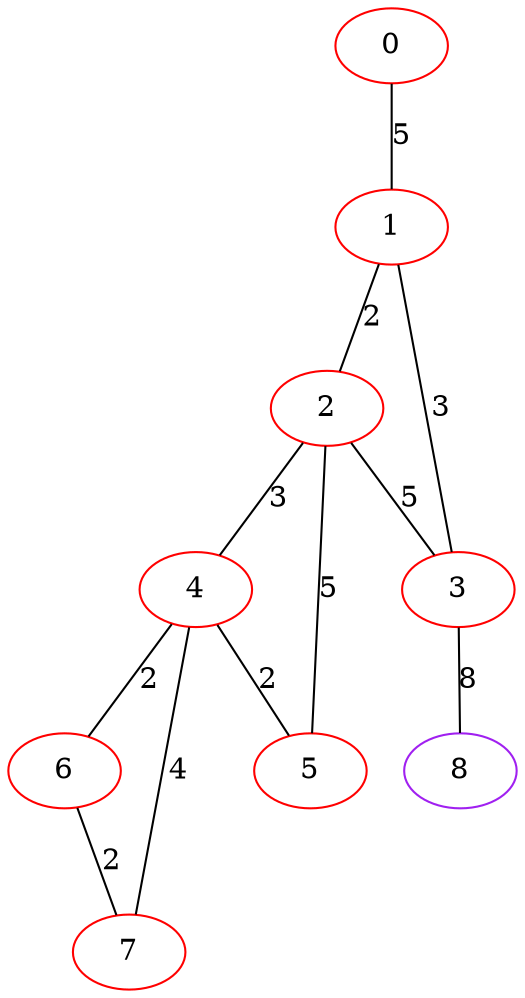 graph "" {
0 [color=red, weight=1];
1 [color=red, weight=1];
2 [color=red, weight=1];
3 [color=red, weight=1];
4 [color=red, weight=1];
5 [color=red, weight=1];
6 [color=red, weight=1];
7 [color=red, weight=1];
8 [color=purple, weight=4];
0 -- 1  [key=0, label=5];
1 -- 2  [key=0, label=2];
1 -- 3  [key=0, label=3];
2 -- 3  [key=0, label=5];
2 -- 4  [key=0, label=3];
2 -- 5  [key=0, label=5];
3 -- 8  [key=0, label=8];
4 -- 5  [key=0, label=2];
4 -- 6  [key=0, label=2];
4 -- 7  [key=0, label=4];
6 -- 7  [key=0, label=2];
}
